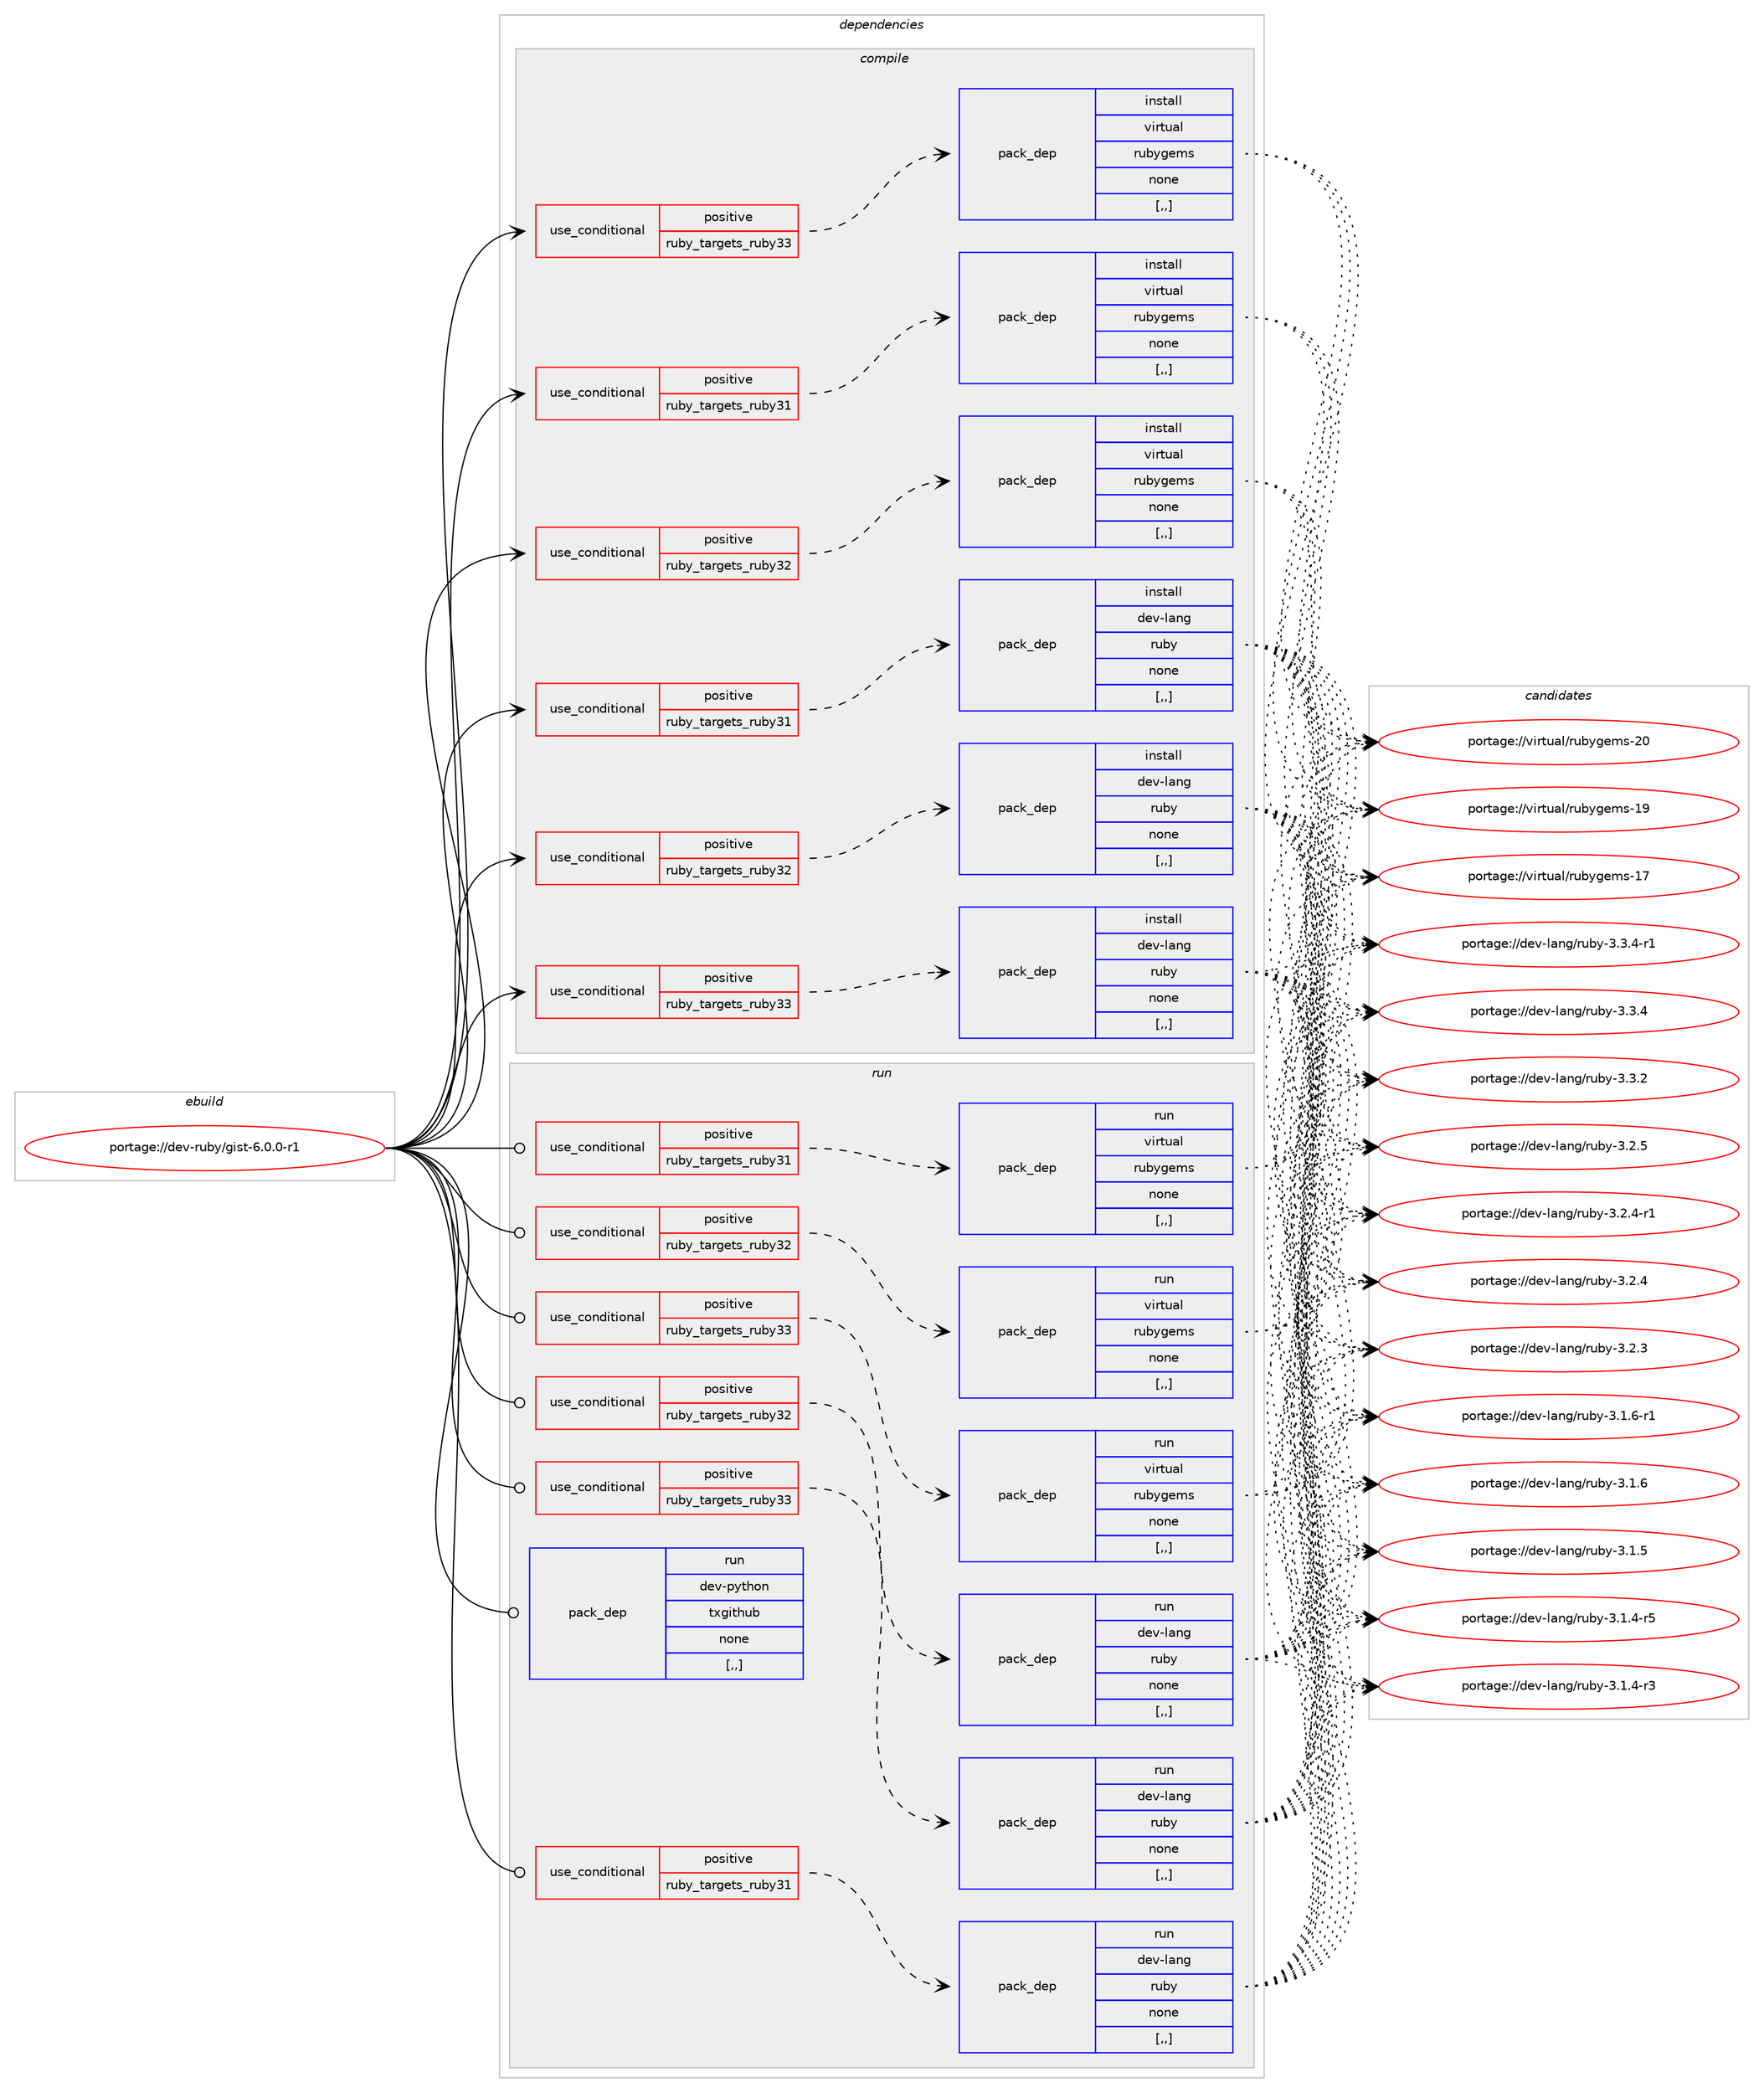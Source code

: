 digraph prolog {

# *************
# Graph options
# *************

newrank=true;
concentrate=true;
compound=true;
graph [rankdir=LR,fontname=Helvetica,fontsize=10,ranksep=1.5];#, ranksep=2.5, nodesep=0.2];
edge  [arrowhead=vee];
node  [fontname=Helvetica,fontsize=10];

# **********
# The ebuild
# **********

subgraph cluster_leftcol {
color=gray;
label=<<i>ebuild</i>>;
id [label="portage://dev-ruby/gist-6.0.0-r1", color=red, width=4, href="../dev-ruby/gist-6.0.0-r1.svg"];
}

# ****************
# The dependencies
# ****************

subgraph cluster_midcol {
color=gray;
label=<<i>dependencies</i>>;
subgraph cluster_compile {
fillcolor="#eeeeee";
style=filled;
label=<<i>compile</i>>;
subgraph cond48265 {
dependency184916 [label=<<TABLE BORDER="0" CELLBORDER="1" CELLSPACING="0" CELLPADDING="4"><TR><TD ROWSPAN="3" CELLPADDING="10">use_conditional</TD></TR><TR><TD>positive</TD></TR><TR><TD>ruby_targets_ruby31</TD></TR></TABLE>>, shape=none, color=red];
subgraph pack135322 {
dependency184917 [label=<<TABLE BORDER="0" CELLBORDER="1" CELLSPACING="0" CELLPADDING="4" WIDTH="220"><TR><TD ROWSPAN="6" CELLPADDING="30">pack_dep</TD></TR><TR><TD WIDTH="110">install</TD></TR><TR><TD>dev-lang</TD></TR><TR><TD>ruby</TD></TR><TR><TD>none</TD></TR><TR><TD>[,,]</TD></TR></TABLE>>, shape=none, color=blue];
}
dependency184916:e -> dependency184917:w [weight=20,style="dashed",arrowhead="vee"];
}
id:e -> dependency184916:w [weight=20,style="solid",arrowhead="vee"];
subgraph cond48266 {
dependency184918 [label=<<TABLE BORDER="0" CELLBORDER="1" CELLSPACING="0" CELLPADDING="4"><TR><TD ROWSPAN="3" CELLPADDING="10">use_conditional</TD></TR><TR><TD>positive</TD></TR><TR><TD>ruby_targets_ruby31</TD></TR></TABLE>>, shape=none, color=red];
subgraph pack135323 {
dependency184919 [label=<<TABLE BORDER="0" CELLBORDER="1" CELLSPACING="0" CELLPADDING="4" WIDTH="220"><TR><TD ROWSPAN="6" CELLPADDING="30">pack_dep</TD></TR><TR><TD WIDTH="110">install</TD></TR><TR><TD>virtual</TD></TR><TR><TD>rubygems</TD></TR><TR><TD>none</TD></TR><TR><TD>[,,]</TD></TR></TABLE>>, shape=none, color=blue];
}
dependency184918:e -> dependency184919:w [weight=20,style="dashed",arrowhead="vee"];
}
id:e -> dependency184918:w [weight=20,style="solid",arrowhead="vee"];
subgraph cond48267 {
dependency184920 [label=<<TABLE BORDER="0" CELLBORDER="1" CELLSPACING="0" CELLPADDING="4"><TR><TD ROWSPAN="3" CELLPADDING="10">use_conditional</TD></TR><TR><TD>positive</TD></TR><TR><TD>ruby_targets_ruby32</TD></TR></TABLE>>, shape=none, color=red];
subgraph pack135324 {
dependency184921 [label=<<TABLE BORDER="0" CELLBORDER="1" CELLSPACING="0" CELLPADDING="4" WIDTH="220"><TR><TD ROWSPAN="6" CELLPADDING="30">pack_dep</TD></TR><TR><TD WIDTH="110">install</TD></TR><TR><TD>dev-lang</TD></TR><TR><TD>ruby</TD></TR><TR><TD>none</TD></TR><TR><TD>[,,]</TD></TR></TABLE>>, shape=none, color=blue];
}
dependency184920:e -> dependency184921:w [weight=20,style="dashed",arrowhead="vee"];
}
id:e -> dependency184920:w [weight=20,style="solid",arrowhead="vee"];
subgraph cond48268 {
dependency184922 [label=<<TABLE BORDER="0" CELLBORDER="1" CELLSPACING="0" CELLPADDING="4"><TR><TD ROWSPAN="3" CELLPADDING="10">use_conditional</TD></TR><TR><TD>positive</TD></TR><TR><TD>ruby_targets_ruby32</TD></TR></TABLE>>, shape=none, color=red];
subgraph pack135325 {
dependency184923 [label=<<TABLE BORDER="0" CELLBORDER="1" CELLSPACING="0" CELLPADDING="4" WIDTH="220"><TR><TD ROWSPAN="6" CELLPADDING="30">pack_dep</TD></TR><TR><TD WIDTH="110">install</TD></TR><TR><TD>virtual</TD></TR><TR><TD>rubygems</TD></TR><TR><TD>none</TD></TR><TR><TD>[,,]</TD></TR></TABLE>>, shape=none, color=blue];
}
dependency184922:e -> dependency184923:w [weight=20,style="dashed",arrowhead="vee"];
}
id:e -> dependency184922:w [weight=20,style="solid",arrowhead="vee"];
subgraph cond48269 {
dependency184924 [label=<<TABLE BORDER="0" CELLBORDER="1" CELLSPACING="0" CELLPADDING="4"><TR><TD ROWSPAN="3" CELLPADDING="10">use_conditional</TD></TR><TR><TD>positive</TD></TR><TR><TD>ruby_targets_ruby33</TD></TR></TABLE>>, shape=none, color=red];
subgraph pack135326 {
dependency184925 [label=<<TABLE BORDER="0" CELLBORDER="1" CELLSPACING="0" CELLPADDING="4" WIDTH="220"><TR><TD ROWSPAN="6" CELLPADDING="30">pack_dep</TD></TR><TR><TD WIDTH="110">install</TD></TR><TR><TD>dev-lang</TD></TR><TR><TD>ruby</TD></TR><TR><TD>none</TD></TR><TR><TD>[,,]</TD></TR></TABLE>>, shape=none, color=blue];
}
dependency184924:e -> dependency184925:w [weight=20,style="dashed",arrowhead="vee"];
}
id:e -> dependency184924:w [weight=20,style="solid",arrowhead="vee"];
subgraph cond48270 {
dependency184926 [label=<<TABLE BORDER="0" CELLBORDER="1" CELLSPACING="0" CELLPADDING="4"><TR><TD ROWSPAN="3" CELLPADDING="10">use_conditional</TD></TR><TR><TD>positive</TD></TR><TR><TD>ruby_targets_ruby33</TD></TR></TABLE>>, shape=none, color=red];
subgraph pack135327 {
dependency184927 [label=<<TABLE BORDER="0" CELLBORDER="1" CELLSPACING="0" CELLPADDING="4" WIDTH="220"><TR><TD ROWSPAN="6" CELLPADDING="30">pack_dep</TD></TR><TR><TD WIDTH="110">install</TD></TR><TR><TD>virtual</TD></TR><TR><TD>rubygems</TD></TR><TR><TD>none</TD></TR><TR><TD>[,,]</TD></TR></TABLE>>, shape=none, color=blue];
}
dependency184926:e -> dependency184927:w [weight=20,style="dashed",arrowhead="vee"];
}
id:e -> dependency184926:w [weight=20,style="solid",arrowhead="vee"];
}
subgraph cluster_compileandrun {
fillcolor="#eeeeee";
style=filled;
label=<<i>compile and run</i>>;
}
subgraph cluster_run {
fillcolor="#eeeeee";
style=filled;
label=<<i>run</i>>;
subgraph cond48271 {
dependency184928 [label=<<TABLE BORDER="0" CELLBORDER="1" CELLSPACING="0" CELLPADDING="4"><TR><TD ROWSPAN="3" CELLPADDING="10">use_conditional</TD></TR><TR><TD>positive</TD></TR><TR><TD>ruby_targets_ruby31</TD></TR></TABLE>>, shape=none, color=red];
subgraph pack135328 {
dependency184929 [label=<<TABLE BORDER="0" CELLBORDER="1" CELLSPACING="0" CELLPADDING="4" WIDTH="220"><TR><TD ROWSPAN="6" CELLPADDING="30">pack_dep</TD></TR><TR><TD WIDTH="110">run</TD></TR><TR><TD>dev-lang</TD></TR><TR><TD>ruby</TD></TR><TR><TD>none</TD></TR><TR><TD>[,,]</TD></TR></TABLE>>, shape=none, color=blue];
}
dependency184928:e -> dependency184929:w [weight=20,style="dashed",arrowhead="vee"];
}
id:e -> dependency184928:w [weight=20,style="solid",arrowhead="odot"];
subgraph cond48272 {
dependency184930 [label=<<TABLE BORDER="0" CELLBORDER="1" CELLSPACING="0" CELLPADDING="4"><TR><TD ROWSPAN="3" CELLPADDING="10">use_conditional</TD></TR><TR><TD>positive</TD></TR><TR><TD>ruby_targets_ruby31</TD></TR></TABLE>>, shape=none, color=red];
subgraph pack135329 {
dependency184931 [label=<<TABLE BORDER="0" CELLBORDER="1" CELLSPACING="0" CELLPADDING="4" WIDTH="220"><TR><TD ROWSPAN="6" CELLPADDING="30">pack_dep</TD></TR><TR><TD WIDTH="110">run</TD></TR><TR><TD>virtual</TD></TR><TR><TD>rubygems</TD></TR><TR><TD>none</TD></TR><TR><TD>[,,]</TD></TR></TABLE>>, shape=none, color=blue];
}
dependency184930:e -> dependency184931:w [weight=20,style="dashed",arrowhead="vee"];
}
id:e -> dependency184930:w [weight=20,style="solid",arrowhead="odot"];
subgraph cond48273 {
dependency184932 [label=<<TABLE BORDER="0" CELLBORDER="1" CELLSPACING="0" CELLPADDING="4"><TR><TD ROWSPAN="3" CELLPADDING="10">use_conditional</TD></TR><TR><TD>positive</TD></TR><TR><TD>ruby_targets_ruby32</TD></TR></TABLE>>, shape=none, color=red];
subgraph pack135330 {
dependency184933 [label=<<TABLE BORDER="0" CELLBORDER="1" CELLSPACING="0" CELLPADDING="4" WIDTH="220"><TR><TD ROWSPAN="6" CELLPADDING="30">pack_dep</TD></TR><TR><TD WIDTH="110">run</TD></TR><TR><TD>dev-lang</TD></TR><TR><TD>ruby</TD></TR><TR><TD>none</TD></TR><TR><TD>[,,]</TD></TR></TABLE>>, shape=none, color=blue];
}
dependency184932:e -> dependency184933:w [weight=20,style="dashed",arrowhead="vee"];
}
id:e -> dependency184932:w [weight=20,style="solid",arrowhead="odot"];
subgraph cond48274 {
dependency184934 [label=<<TABLE BORDER="0" CELLBORDER="1" CELLSPACING="0" CELLPADDING="4"><TR><TD ROWSPAN="3" CELLPADDING="10">use_conditional</TD></TR><TR><TD>positive</TD></TR><TR><TD>ruby_targets_ruby32</TD></TR></TABLE>>, shape=none, color=red];
subgraph pack135331 {
dependency184935 [label=<<TABLE BORDER="0" CELLBORDER="1" CELLSPACING="0" CELLPADDING="4" WIDTH="220"><TR><TD ROWSPAN="6" CELLPADDING="30">pack_dep</TD></TR><TR><TD WIDTH="110">run</TD></TR><TR><TD>virtual</TD></TR><TR><TD>rubygems</TD></TR><TR><TD>none</TD></TR><TR><TD>[,,]</TD></TR></TABLE>>, shape=none, color=blue];
}
dependency184934:e -> dependency184935:w [weight=20,style="dashed",arrowhead="vee"];
}
id:e -> dependency184934:w [weight=20,style="solid",arrowhead="odot"];
subgraph cond48275 {
dependency184936 [label=<<TABLE BORDER="0" CELLBORDER="1" CELLSPACING="0" CELLPADDING="4"><TR><TD ROWSPAN="3" CELLPADDING="10">use_conditional</TD></TR><TR><TD>positive</TD></TR><TR><TD>ruby_targets_ruby33</TD></TR></TABLE>>, shape=none, color=red];
subgraph pack135332 {
dependency184937 [label=<<TABLE BORDER="0" CELLBORDER="1" CELLSPACING="0" CELLPADDING="4" WIDTH="220"><TR><TD ROWSPAN="6" CELLPADDING="30">pack_dep</TD></TR><TR><TD WIDTH="110">run</TD></TR><TR><TD>dev-lang</TD></TR><TR><TD>ruby</TD></TR><TR><TD>none</TD></TR><TR><TD>[,,]</TD></TR></TABLE>>, shape=none, color=blue];
}
dependency184936:e -> dependency184937:w [weight=20,style="dashed",arrowhead="vee"];
}
id:e -> dependency184936:w [weight=20,style="solid",arrowhead="odot"];
subgraph cond48276 {
dependency184938 [label=<<TABLE BORDER="0" CELLBORDER="1" CELLSPACING="0" CELLPADDING="4"><TR><TD ROWSPAN="3" CELLPADDING="10">use_conditional</TD></TR><TR><TD>positive</TD></TR><TR><TD>ruby_targets_ruby33</TD></TR></TABLE>>, shape=none, color=red];
subgraph pack135333 {
dependency184939 [label=<<TABLE BORDER="0" CELLBORDER="1" CELLSPACING="0" CELLPADDING="4" WIDTH="220"><TR><TD ROWSPAN="6" CELLPADDING="30">pack_dep</TD></TR><TR><TD WIDTH="110">run</TD></TR><TR><TD>virtual</TD></TR><TR><TD>rubygems</TD></TR><TR><TD>none</TD></TR><TR><TD>[,,]</TD></TR></TABLE>>, shape=none, color=blue];
}
dependency184938:e -> dependency184939:w [weight=20,style="dashed",arrowhead="vee"];
}
id:e -> dependency184938:w [weight=20,style="solid",arrowhead="odot"];
subgraph pack135334 {
dependency184940 [label=<<TABLE BORDER="0" CELLBORDER="1" CELLSPACING="0" CELLPADDING="4" WIDTH="220"><TR><TD ROWSPAN="6" CELLPADDING="30">pack_dep</TD></TR><TR><TD WIDTH="110">run</TD></TR><TR><TD>dev-python</TD></TR><TR><TD>txgithub</TD></TR><TR><TD>none</TD></TR><TR><TD>[,,]</TD></TR></TABLE>>, shape=none, color=blue];
}
id:e -> dependency184940:w [weight=20,style="solid",arrowhead="odot"];
}
}

# **************
# The candidates
# **************

subgraph cluster_choices {
rank=same;
color=gray;
label=<<i>candidates</i>>;

subgraph choice135322 {
color=black;
nodesep=1;
choice100101118451089711010347114117981214551465146524511449 [label="portage://dev-lang/ruby-3.3.4-r1", color=red, width=4,href="../dev-lang/ruby-3.3.4-r1.svg"];
choice10010111845108971101034711411798121455146514652 [label="portage://dev-lang/ruby-3.3.4", color=red, width=4,href="../dev-lang/ruby-3.3.4.svg"];
choice10010111845108971101034711411798121455146514650 [label="portage://dev-lang/ruby-3.3.2", color=red, width=4,href="../dev-lang/ruby-3.3.2.svg"];
choice10010111845108971101034711411798121455146504653 [label="portage://dev-lang/ruby-3.2.5", color=red, width=4,href="../dev-lang/ruby-3.2.5.svg"];
choice100101118451089711010347114117981214551465046524511449 [label="portage://dev-lang/ruby-3.2.4-r1", color=red, width=4,href="../dev-lang/ruby-3.2.4-r1.svg"];
choice10010111845108971101034711411798121455146504652 [label="portage://dev-lang/ruby-3.2.4", color=red, width=4,href="../dev-lang/ruby-3.2.4.svg"];
choice10010111845108971101034711411798121455146504651 [label="portage://dev-lang/ruby-3.2.3", color=red, width=4,href="../dev-lang/ruby-3.2.3.svg"];
choice100101118451089711010347114117981214551464946544511449 [label="portage://dev-lang/ruby-3.1.6-r1", color=red, width=4,href="../dev-lang/ruby-3.1.6-r1.svg"];
choice10010111845108971101034711411798121455146494654 [label="portage://dev-lang/ruby-3.1.6", color=red, width=4,href="../dev-lang/ruby-3.1.6.svg"];
choice10010111845108971101034711411798121455146494653 [label="portage://dev-lang/ruby-3.1.5", color=red, width=4,href="../dev-lang/ruby-3.1.5.svg"];
choice100101118451089711010347114117981214551464946524511453 [label="portage://dev-lang/ruby-3.1.4-r5", color=red, width=4,href="../dev-lang/ruby-3.1.4-r5.svg"];
choice100101118451089711010347114117981214551464946524511451 [label="portage://dev-lang/ruby-3.1.4-r3", color=red, width=4,href="../dev-lang/ruby-3.1.4-r3.svg"];
dependency184917:e -> choice100101118451089711010347114117981214551465146524511449:w [style=dotted,weight="100"];
dependency184917:e -> choice10010111845108971101034711411798121455146514652:w [style=dotted,weight="100"];
dependency184917:e -> choice10010111845108971101034711411798121455146514650:w [style=dotted,weight="100"];
dependency184917:e -> choice10010111845108971101034711411798121455146504653:w [style=dotted,weight="100"];
dependency184917:e -> choice100101118451089711010347114117981214551465046524511449:w [style=dotted,weight="100"];
dependency184917:e -> choice10010111845108971101034711411798121455146504652:w [style=dotted,weight="100"];
dependency184917:e -> choice10010111845108971101034711411798121455146504651:w [style=dotted,weight="100"];
dependency184917:e -> choice100101118451089711010347114117981214551464946544511449:w [style=dotted,weight="100"];
dependency184917:e -> choice10010111845108971101034711411798121455146494654:w [style=dotted,weight="100"];
dependency184917:e -> choice10010111845108971101034711411798121455146494653:w [style=dotted,weight="100"];
dependency184917:e -> choice100101118451089711010347114117981214551464946524511453:w [style=dotted,weight="100"];
dependency184917:e -> choice100101118451089711010347114117981214551464946524511451:w [style=dotted,weight="100"];
}
subgraph choice135323 {
color=black;
nodesep=1;
choice118105114116117971084711411798121103101109115455048 [label="portage://virtual/rubygems-20", color=red, width=4,href="../virtual/rubygems-20.svg"];
choice118105114116117971084711411798121103101109115454957 [label="portage://virtual/rubygems-19", color=red, width=4,href="../virtual/rubygems-19.svg"];
choice118105114116117971084711411798121103101109115454955 [label="portage://virtual/rubygems-17", color=red, width=4,href="../virtual/rubygems-17.svg"];
dependency184919:e -> choice118105114116117971084711411798121103101109115455048:w [style=dotted,weight="100"];
dependency184919:e -> choice118105114116117971084711411798121103101109115454957:w [style=dotted,weight="100"];
dependency184919:e -> choice118105114116117971084711411798121103101109115454955:w [style=dotted,weight="100"];
}
subgraph choice135324 {
color=black;
nodesep=1;
choice100101118451089711010347114117981214551465146524511449 [label="portage://dev-lang/ruby-3.3.4-r1", color=red, width=4,href="../dev-lang/ruby-3.3.4-r1.svg"];
choice10010111845108971101034711411798121455146514652 [label="portage://dev-lang/ruby-3.3.4", color=red, width=4,href="../dev-lang/ruby-3.3.4.svg"];
choice10010111845108971101034711411798121455146514650 [label="portage://dev-lang/ruby-3.3.2", color=red, width=4,href="../dev-lang/ruby-3.3.2.svg"];
choice10010111845108971101034711411798121455146504653 [label="portage://dev-lang/ruby-3.2.5", color=red, width=4,href="../dev-lang/ruby-3.2.5.svg"];
choice100101118451089711010347114117981214551465046524511449 [label="portage://dev-lang/ruby-3.2.4-r1", color=red, width=4,href="../dev-lang/ruby-3.2.4-r1.svg"];
choice10010111845108971101034711411798121455146504652 [label="portage://dev-lang/ruby-3.2.4", color=red, width=4,href="../dev-lang/ruby-3.2.4.svg"];
choice10010111845108971101034711411798121455146504651 [label="portage://dev-lang/ruby-3.2.3", color=red, width=4,href="../dev-lang/ruby-3.2.3.svg"];
choice100101118451089711010347114117981214551464946544511449 [label="portage://dev-lang/ruby-3.1.6-r1", color=red, width=4,href="../dev-lang/ruby-3.1.6-r1.svg"];
choice10010111845108971101034711411798121455146494654 [label="portage://dev-lang/ruby-3.1.6", color=red, width=4,href="../dev-lang/ruby-3.1.6.svg"];
choice10010111845108971101034711411798121455146494653 [label="portage://dev-lang/ruby-3.1.5", color=red, width=4,href="../dev-lang/ruby-3.1.5.svg"];
choice100101118451089711010347114117981214551464946524511453 [label="portage://dev-lang/ruby-3.1.4-r5", color=red, width=4,href="../dev-lang/ruby-3.1.4-r5.svg"];
choice100101118451089711010347114117981214551464946524511451 [label="portage://dev-lang/ruby-3.1.4-r3", color=red, width=4,href="../dev-lang/ruby-3.1.4-r3.svg"];
dependency184921:e -> choice100101118451089711010347114117981214551465146524511449:w [style=dotted,weight="100"];
dependency184921:e -> choice10010111845108971101034711411798121455146514652:w [style=dotted,weight="100"];
dependency184921:e -> choice10010111845108971101034711411798121455146514650:w [style=dotted,weight="100"];
dependency184921:e -> choice10010111845108971101034711411798121455146504653:w [style=dotted,weight="100"];
dependency184921:e -> choice100101118451089711010347114117981214551465046524511449:w [style=dotted,weight="100"];
dependency184921:e -> choice10010111845108971101034711411798121455146504652:w [style=dotted,weight="100"];
dependency184921:e -> choice10010111845108971101034711411798121455146504651:w [style=dotted,weight="100"];
dependency184921:e -> choice100101118451089711010347114117981214551464946544511449:w [style=dotted,weight="100"];
dependency184921:e -> choice10010111845108971101034711411798121455146494654:w [style=dotted,weight="100"];
dependency184921:e -> choice10010111845108971101034711411798121455146494653:w [style=dotted,weight="100"];
dependency184921:e -> choice100101118451089711010347114117981214551464946524511453:w [style=dotted,weight="100"];
dependency184921:e -> choice100101118451089711010347114117981214551464946524511451:w [style=dotted,weight="100"];
}
subgraph choice135325 {
color=black;
nodesep=1;
choice118105114116117971084711411798121103101109115455048 [label="portage://virtual/rubygems-20", color=red, width=4,href="../virtual/rubygems-20.svg"];
choice118105114116117971084711411798121103101109115454957 [label="portage://virtual/rubygems-19", color=red, width=4,href="../virtual/rubygems-19.svg"];
choice118105114116117971084711411798121103101109115454955 [label="portage://virtual/rubygems-17", color=red, width=4,href="../virtual/rubygems-17.svg"];
dependency184923:e -> choice118105114116117971084711411798121103101109115455048:w [style=dotted,weight="100"];
dependency184923:e -> choice118105114116117971084711411798121103101109115454957:w [style=dotted,weight="100"];
dependency184923:e -> choice118105114116117971084711411798121103101109115454955:w [style=dotted,weight="100"];
}
subgraph choice135326 {
color=black;
nodesep=1;
choice100101118451089711010347114117981214551465146524511449 [label="portage://dev-lang/ruby-3.3.4-r1", color=red, width=4,href="../dev-lang/ruby-3.3.4-r1.svg"];
choice10010111845108971101034711411798121455146514652 [label="portage://dev-lang/ruby-3.3.4", color=red, width=4,href="../dev-lang/ruby-3.3.4.svg"];
choice10010111845108971101034711411798121455146514650 [label="portage://dev-lang/ruby-3.3.2", color=red, width=4,href="../dev-lang/ruby-3.3.2.svg"];
choice10010111845108971101034711411798121455146504653 [label="portage://dev-lang/ruby-3.2.5", color=red, width=4,href="../dev-lang/ruby-3.2.5.svg"];
choice100101118451089711010347114117981214551465046524511449 [label="portage://dev-lang/ruby-3.2.4-r1", color=red, width=4,href="../dev-lang/ruby-3.2.4-r1.svg"];
choice10010111845108971101034711411798121455146504652 [label="portage://dev-lang/ruby-3.2.4", color=red, width=4,href="../dev-lang/ruby-3.2.4.svg"];
choice10010111845108971101034711411798121455146504651 [label="portage://dev-lang/ruby-3.2.3", color=red, width=4,href="../dev-lang/ruby-3.2.3.svg"];
choice100101118451089711010347114117981214551464946544511449 [label="portage://dev-lang/ruby-3.1.6-r1", color=red, width=4,href="../dev-lang/ruby-3.1.6-r1.svg"];
choice10010111845108971101034711411798121455146494654 [label="portage://dev-lang/ruby-3.1.6", color=red, width=4,href="../dev-lang/ruby-3.1.6.svg"];
choice10010111845108971101034711411798121455146494653 [label="portage://dev-lang/ruby-3.1.5", color=red, width=4,href="../dev-lang/ruby-3.1.5.svg"];
choice100101118451089711010347114117981214551464946524511453 [label="portage://dev-lang/ruby-3.1.4-r5", color=red, width=4,href="../dev-lang/ruby-3.1.4-r5.svg"];
choice100101118451089711010347114117981214551464946524511451 [label="portage://dev-lang/ruby-3.1.4-r3", color=red, width=4,href="../dev-lang/ruby-3.1.4-r3.svg"];
dependency184925:e -> choice100101118451089711010347114117981214551465146524511449:w [style=dotted,weight="100"];
dependency184925:e -> choice10010111845108971101034711411798121455146514652:w [style=dotted,weight="100"];
dependency184925:e -> choice10010111845108971101034711411798121455146514650:w [style=dotted,weight="100"];
dependency184925:e -> choice10010111845108971101034711411798121455146504653:w [style=dotted,weight="100"];
dependency184925:e -> choice100101118451089711010347114117981214551465046524511449:w [style=dotted,weight="100"];
dependency184925:e -> choice10010111845108971101034711411798121455146504652:w [style=dotted,weight="100"];
dependency184925:e -> choice10010111845108971101034711411798121455146504651:w [style=dotted,weight="100"];
dependency184925:e -> choice100101118451089711010347114117981214551464946544511449:w [style=dotted,weight="100"];
dependency184925:e -> choice10010111845108971101034711411798121455146494654:w [style=dotted,weight="100"];
dependency184925:e -> choice10010111845108971101034711411798121455146494653:w [style=dotted,weight="100"];
dependency184925:e -> choice100101118451089711010347114117981214551464946524511453:w [style=dotted,weight="100"];
dependency184925:e -> choice100101118451089711010347114117981214551464946524511451:w [style=dotted,weight="100"];
}
subgraph choice135327 {
color=black;
nodesep=1;
choice118105114116117971084711411798121103101109115455048 [label="portage://virtual/rubygems-20", color=red, width=4,href="../virtual/rubygems-20.svg"];
choice118105114116117971084711411798121103101109115454957 [label="portage://virtual/rubygems-19", color=red, width=4,href="../virtual/rubygems-19.svg"];
choice118105114116117971084711411798121103101109115454955 [label="portage://virtual/rubygems-17", color=red, width=4,href="../virtual/rubygems-17.svg"];
dependency184927:e -> choice118105114116117971084711411798121103101109115455048:w [style=dotted,weight="100"];
dependency184927:e -> choice118105114116117971084711411798121103101109115454957:w [style=dotted,weight="100"];
dependency184927:e -> choice118105114116117971084711411798121103101109115454955:w [style=dotted,weight="100"];
}
subgraph choice135328 {
color=black;
nodesep=1;
choice100101118451089711010347114117981214551465146524511449 [label="portage://dev-lang/ruby-3.3.4-r1", color=red, width=4,href="../dev-lang/ruby-3.3.4-r1.svg"];
choice10010111845108971101034711411798121455146514652 [label="portage://dev-lang/ruby-3.3.4", color=red, width=4,href="../dev-lang/ruby-3.3.4.svg"];
choice10010111845108971101034711411798121455146514650 [label="portage://dev-lang/ruby-3.3.2", color=red, width=4,href="../dev-lang/ruby-3.3.2.svg"];
choice10010111845108971101034711411798121455146504653 [label="portage://dev-lang/ruby-3.2.5", color=red, width=4,href="../dev-lang/ruby-3.2.5.svg"];
choice100101118451089711010347114117981214551465046524511449 [label="portage://dev-lang/ruby-3.2.4-r1", color=red, width=4,href="../dev-lang/ruby-3.2.4-r1.svg"];
choice10010111845108971101034711411798121455146504652 [label="portage://dev-lang/ruby-3.2.4", color=red, width=4,href="../dev-lang/ruby-3.2.4.svg"];
choice10010111845108971101034711411798121455146504651 [label="portage://dev-lang/ruby-3.2.3", color=red, width=4,href="../dev-lang/ruby-3.2.3.svg"];
choice100101118451089711010347114117981214551464946544511449 [label="portage://dev-lang/ruby-3.1.6-r1", color=red, width=4,href="../dev-lang/ruby-3.1.6-r1.svg"];
choice10010111845108971101034711411798121455146494654 [label="portage://dev-lang/ruby-3.1.6", color=red, width=4,href="../dev-lang/ruby-3.1.6.svg"];
choice10010111845108971101034711411798121455146494653 [label="portage://dev-lang/ruby-3.1.5", color=red, width=4,href="../dev-lang/ruby-3.1.5.svg"];
choice100101118451089711010347114117981214551464946524511453 [label="portage://dev-lang/ruby-3.1.4-r5", color=red, width=4,href="../dev-lang/ruby-3.1.4-r5.svg"];
choice100101118451089711010347114117981214551464946524511451 [label="portage://dev-lang/ruby-3.1.4-r3", color=red, width=4,href="../dev-lang/ruby-3.1.4-r3.svg"];
dependency184929:e -> choice100101118451089711010347114117981214551465146524511449:w [style=dotted,weight="100"];
dependency184929:e -> choice10010111845108971101034711411798121455146514652:w [style=dotted,weight="100"];
dependency184929:e -> choice10010111845108971101034711411798121455146514650:w [style=dotted,weight="100"];
dependency184929:e -> choice10010111845108971101034711411798121455146504653:w [style=dotted,weight="100"];
dependency184929:e -> choice100101118451089711010347114117981214551465046524511449:w [style=dotted,weight="100"];
dependency184929:e -> choice10010111845108971101034711411798121455146504652:w [style=dotted,weight="100"];
dependency184929:e -> choice10010111845108971101034711411798121455146504651:w [style=dotted,weight="100"];
dependency184929:e -> choice100101118451089711010347114117981214551464946544511449:w [style=dotted,weight="100"];
dependency184929:e -> choice10010111845108971101034711411798121455146494654:w [style=dotted,weight="100"];
dependency184929:e -> choice10010111845108971101034711411798121455146494653:w [style=dotted,weight="100"];
dependency184929:e -> choice100101118451089711010347114117981214551464946524511453:w [style=dotted,weight="100"];
dependency184929:e -> choice100101118451089711010347114117981214551464946524511451:w [style=dotted,weight="100"];
}
subgraph choice135329 {
color=black;
nodesep=1;
choice118105114116117971084711411798121103101109115455048 [label="portage://virtual/rubygems-20", color=red, width=4,href="../virtual/rubygems-20.svg"];
choice118105114116117971084711411798121103101109115454957 [label="portage://virtual/rubygems-19", color=red, width=4,href="../virtual/rubygems-19.svg"];
choice118105114116117971084711411798121103101109115454955 [label="portage://virtual/rubygems-17", color=red, width=4,href="../virtual/rubygems-17.svg"];
dependency184931:e -> choice118105114116117971084711411798121103101109115455048:w [style=dotted,weight="100"];
dependency184931:e -> choice118105114116117971084711411798121103101109115454957:w [style=dotted,weight="100"];
dependency184931:e -> choice118105114116117971084711411798121103101109115454955:w [style=dotted,weight="100"];
}
subgraph choice135330 {
color=black;
nodesep=1;
choice100101118451089711010347114117981214551465146524511449 [label="portage://dev-lang/ruby-3.3.4-r1", color=red, width=4,href="../dev-lang/ruby-3.3.4-r1.svg"];
choice10010111845108971101034711411798121455146514652 [label="portage://dev-lang/ruby-3.3.4", color=red, width=4,href="../dev-lang/ruby-3.3.4.svg"];
choice10010111845108971101034711411798121455146514650 [label="portage://dev-lang/ruby-3.3.2", color=red, width=4,href="../dev-lang/ruby-3.3.2.svg"];
choice10010111845108971101034711411798121455146504653 [label="portage://dev-lang/ruby-3.2.5", color=red, width=4,href="../dev-lang/ruby-3.2.5.svg"];
choice100101118451089711010347114117981214551465046524511449 [label="portage://dev-lang/ruby-3.2.4-r1", color=red, width=4,href="../dev-lang/ruby-3.2.4-r1.svg"];
choice10010111845108971101034711411798121455146504652 [label="portage://dev-lang/ruby-3.2.4", color=red, width=4,href="../dev-lang/ruby-3.2.4.svg"];
choice10010111845108971101034711411798121455146504651 [label="portage://dev-lang/ruby-3.2.3", color=red, width=4,href="../dev-lang/ruby-3.2.3.svg"];
choice100101118451089711010347114117981214551464946544511449 [label="portage://dev-lang/ruby-3.1.6-r1", color=red, width=4,href="../dev-lang/ruby-3.1.6-r1.svg"];
choice10010111845108971101034711411798121455146494654 [label="portage://dev-lang/ruby-3.1.6", color=red, width=4,href="../dev-lang/ruby-3.1.6.svg"];
choice10010111845108971101034711411798121455146494653 [label="portage://dev-lang/ruby-3.1.5", color=red, width=4,href="../dev-lang/ruby-3.1.5.svg"];
choice100101118451089711010347114117981214551464946524511453 [label="portage://dev-lang/ruby-3.1.4-r5", color=red, width=4,href="../dev-lang/ruby-3.1.4-r5.svg"];
choice100101118451089711010347114117981214551464946524511451 [label="portage://dev-lang/ruby-3.1.4-r3", color=red, width=4,href="../dev-lang/ruby-3.1.4-r3.svg"];
dependency184933:e -> choice100101118451089711010347114117981214551465146524511449:w [style=dotted,weight="100"];
dependency184933:e -> choice10010111845108971101034711411798121455146514652:w [style=dotted,weight="100"];
dependency184933:e -> choice10010111845108971101034711411798121455146514650:w [style=dotted,weight="100"];
dependency184933:e -> choice10010111845108971101034711411798121455146504653:w [style=dotted,weight="100"];
dependency184933:e -> choice100101118451089711010347114117981214551465046524511449:w [style=dotted,weight="100"];
dependency184933:e -> choice10010111845108971101034711411798121455146504652:w [style=dotted,weight="100"];
dependency184933:e -> choice10010111845108971101034711411798121455146504651:w [style=dotted,weight="100"];
dependency184933:e -> choice100101118451089711010347114117981214551464946544511449:w [style=dotted,weight="100"];
dependency184933:e -> choice10010111845108971101034711411798121455146494654:w [style=dotted,weight="100"];
dependency184933:e -> choice10010111845108971101034711411798121455146494653:w [style=dotted,weight="100"];
dependency184933:e -> choice100101118451089711010347114117981214551464946524511453:w [style=dotted,weight="100"];
dependency184933:e -> choice100101118451089711010347114117981214551464946524511451:w [style=dotted,weight="100"];
}
subgraph choice135331 {
color=black;
nodesep=1;
choice118105114116117971084711411798121103101109115455048 [label="portage://virtual/rubygems-20", color=red, width=4,href="../virtual/rubygems-20.svg"];
choice118105114116117971084711411798121103101109115454957 [label="portage://virtual/rubygems-19", color=red, width=4,href="../virtual/rubygems-19.svg"];
choice118105114116117971084711411798121103101109115454955 [label="portage://virtual/rubygems-17", color=red, width=4,href="../virtual/rubygems-17.svg"];
dependency184935:e -> choice118105114116117971084711411798121103101109115455048:w [style=dotted,weight="100"];
dependency184935:e -> choice118105114116117971084711411798121103101109115454957:w [style=dotted,weight="100"];
dependency184935:e -> choice118105114116117971084711411798121103101109115454955:w [style=dotted,weight="100"];
}
subgraph choice135332 {
color=black;
nodesep=1;
choice100101118451089711010347114117981214551465146524511449 [label="portage://dev-lang/ruby-3.3.4-r1", color=red, width=4,href="../dev-lang/ruby-3.3.4-r1.svg"];
choice10010111845108971101034711411798121455146514652 [label="portage://dev-lang/ruby-3.3.4", color=red, width=4,href="../dev-lang/ruby-3.3.4.svg"];
choice10010111845108971101034711411798121455146514650 [label="portage://dev-lang/ruby-3.3.2", color=red, width=4,href="../dev-lang/ruby-3.3.2.svg"];
choice10010111845108971101034711411798121455146504653 [label="portage://dev-lang/ruby-3.2.5", color=red, width=4,href="../dev-lang/ruby-3.2.5.svg"];
choice100101118451089711010347114117981214551465046524511449 [label="portage://dev-lang/ruby-3.2.4-r1", color=red, width=4,href="../dev-lang/ruby-3.2.4-r1.svg"];
choice10010111845108971101034711411798121455146504652 [label="portage://dev-lang/ruby-3.2.4", color=red, width=4,href="../dev-lang/ruby-3.2.4.svg"];
choice10010111845108971101034711411798121455146504651 [label="portage://dev-lang/ruby-3.2.3", color=red, width=4,href="../dev-lang/ruby-3.2.3.svg"];
choice100101118451089711010347114117981214551464946544511449 [label="portage://dev-lang/ruby-3.1.6-r1", color=red, width=4,href="../dev-lang/ruby-3.1.6-r1.svg"];
choice10010111845108971101034711411798121455146494654 [label="portage://dev-lang/ruby-3.1.6", color=red, width=4,href="../dev-lang/ruby-3.1.6.svg"];
choice10010111845108971101034711411798121455146494653 [label="portage://dev-lang/ruby-3.1.5", color=red, width=4,href="../dev-lang/ruby-3.1.5.svg"];
choice100101118451089711010347114117981214551464946524511453 [label="portage://dev-lang/ruby-3.1.4-r5", color=red, width=4,href="../dev-lang/ruby-3.1.4-r5.svg"];
choice100101118451089711010347114117981214551464946524511451 [label="portage://dev-lang/ruby-3.1.4-r3", color=red, width=4,href="../dev-lang/ruby-3.1.4-r3.svg"];
dependency184937:e -> choice100101118451089711010347114117981214551465146524511449:w [style=dotted,weight="100"];
dependency184937:e -> choice10010111845108971101034711411798121455146514652:w [style=dotted,weight="100"];
dependency184937:e -> choice10010111845108971101034711411798121455146514650:w [style=dotted,weight="100"];
dependency184937:e -> choice10010111845108971101034711411798121455146504653:w [style=dotted,weight="100"];
dependency184937:e -> choice100101118451089711010347114117981214551465046524511449:w [style=dotted,weight="100"];
dependency184937:e -> choice10010111845108971101034711411798121455146504652:w [style=dotted,weight="100"];
dependency184937:e -> choice10010111845108971101034711411798121455146504651:w [style=dotted,weight="100"];
dependency184937:e -> choice100101118451089711010347114117981214551464946544511449:w [style=dotted,weight="100"];
dependency184937:e -> choice10010111845108971101034711411798121455146494654:w [style=dotted,weight="100"];
dependency184937:e -> choice10010111845108971101034711411798121455146494653:w [style=dotted,weight="100"];
dependency184937:e -> choice100101118451089711010347114117981214551464946524511453:w [style=dotted,weight="100"];
dependency184937:e -> choice100101118451089711010347114117981214551464946524511451:w [style=dotted,weight="100"];
}
subgraph choice135333 {
color=black;
nodesep=1;
choice118105114116117971084711411798121103101109115455048 [label="portage://virtual/rubygems-20", color=red, width=4,href="../virtual/rubygems-20.svg"];
choice118105114116117971084711411798121103101109115454957 [label="portage://virtual/rubygems-19", color=red, width=4,href="../virtual/rubygems-19.svg"];
choice118105114116117971084711411798121103101109115454955 [label="portage://virtual/rubygems-17", color=red, width=4,href="../virtual/rubygems-17.svg"];
dependency184939:e -> choice118105114116117971084711411798121103101109115455048:w [style=dotted,weight="100"];
dependency184939:e -> choice118105114116117971084711411798121103101109115454957:w [style=dotted,weight="100"];
dependency184939:e -> choice118105114116117971084711411798121103101109115454955:w [style=dotted,weight="100"];
}
subgraph choice135334 {
color=black;
nodesep=1;
}
}

}
